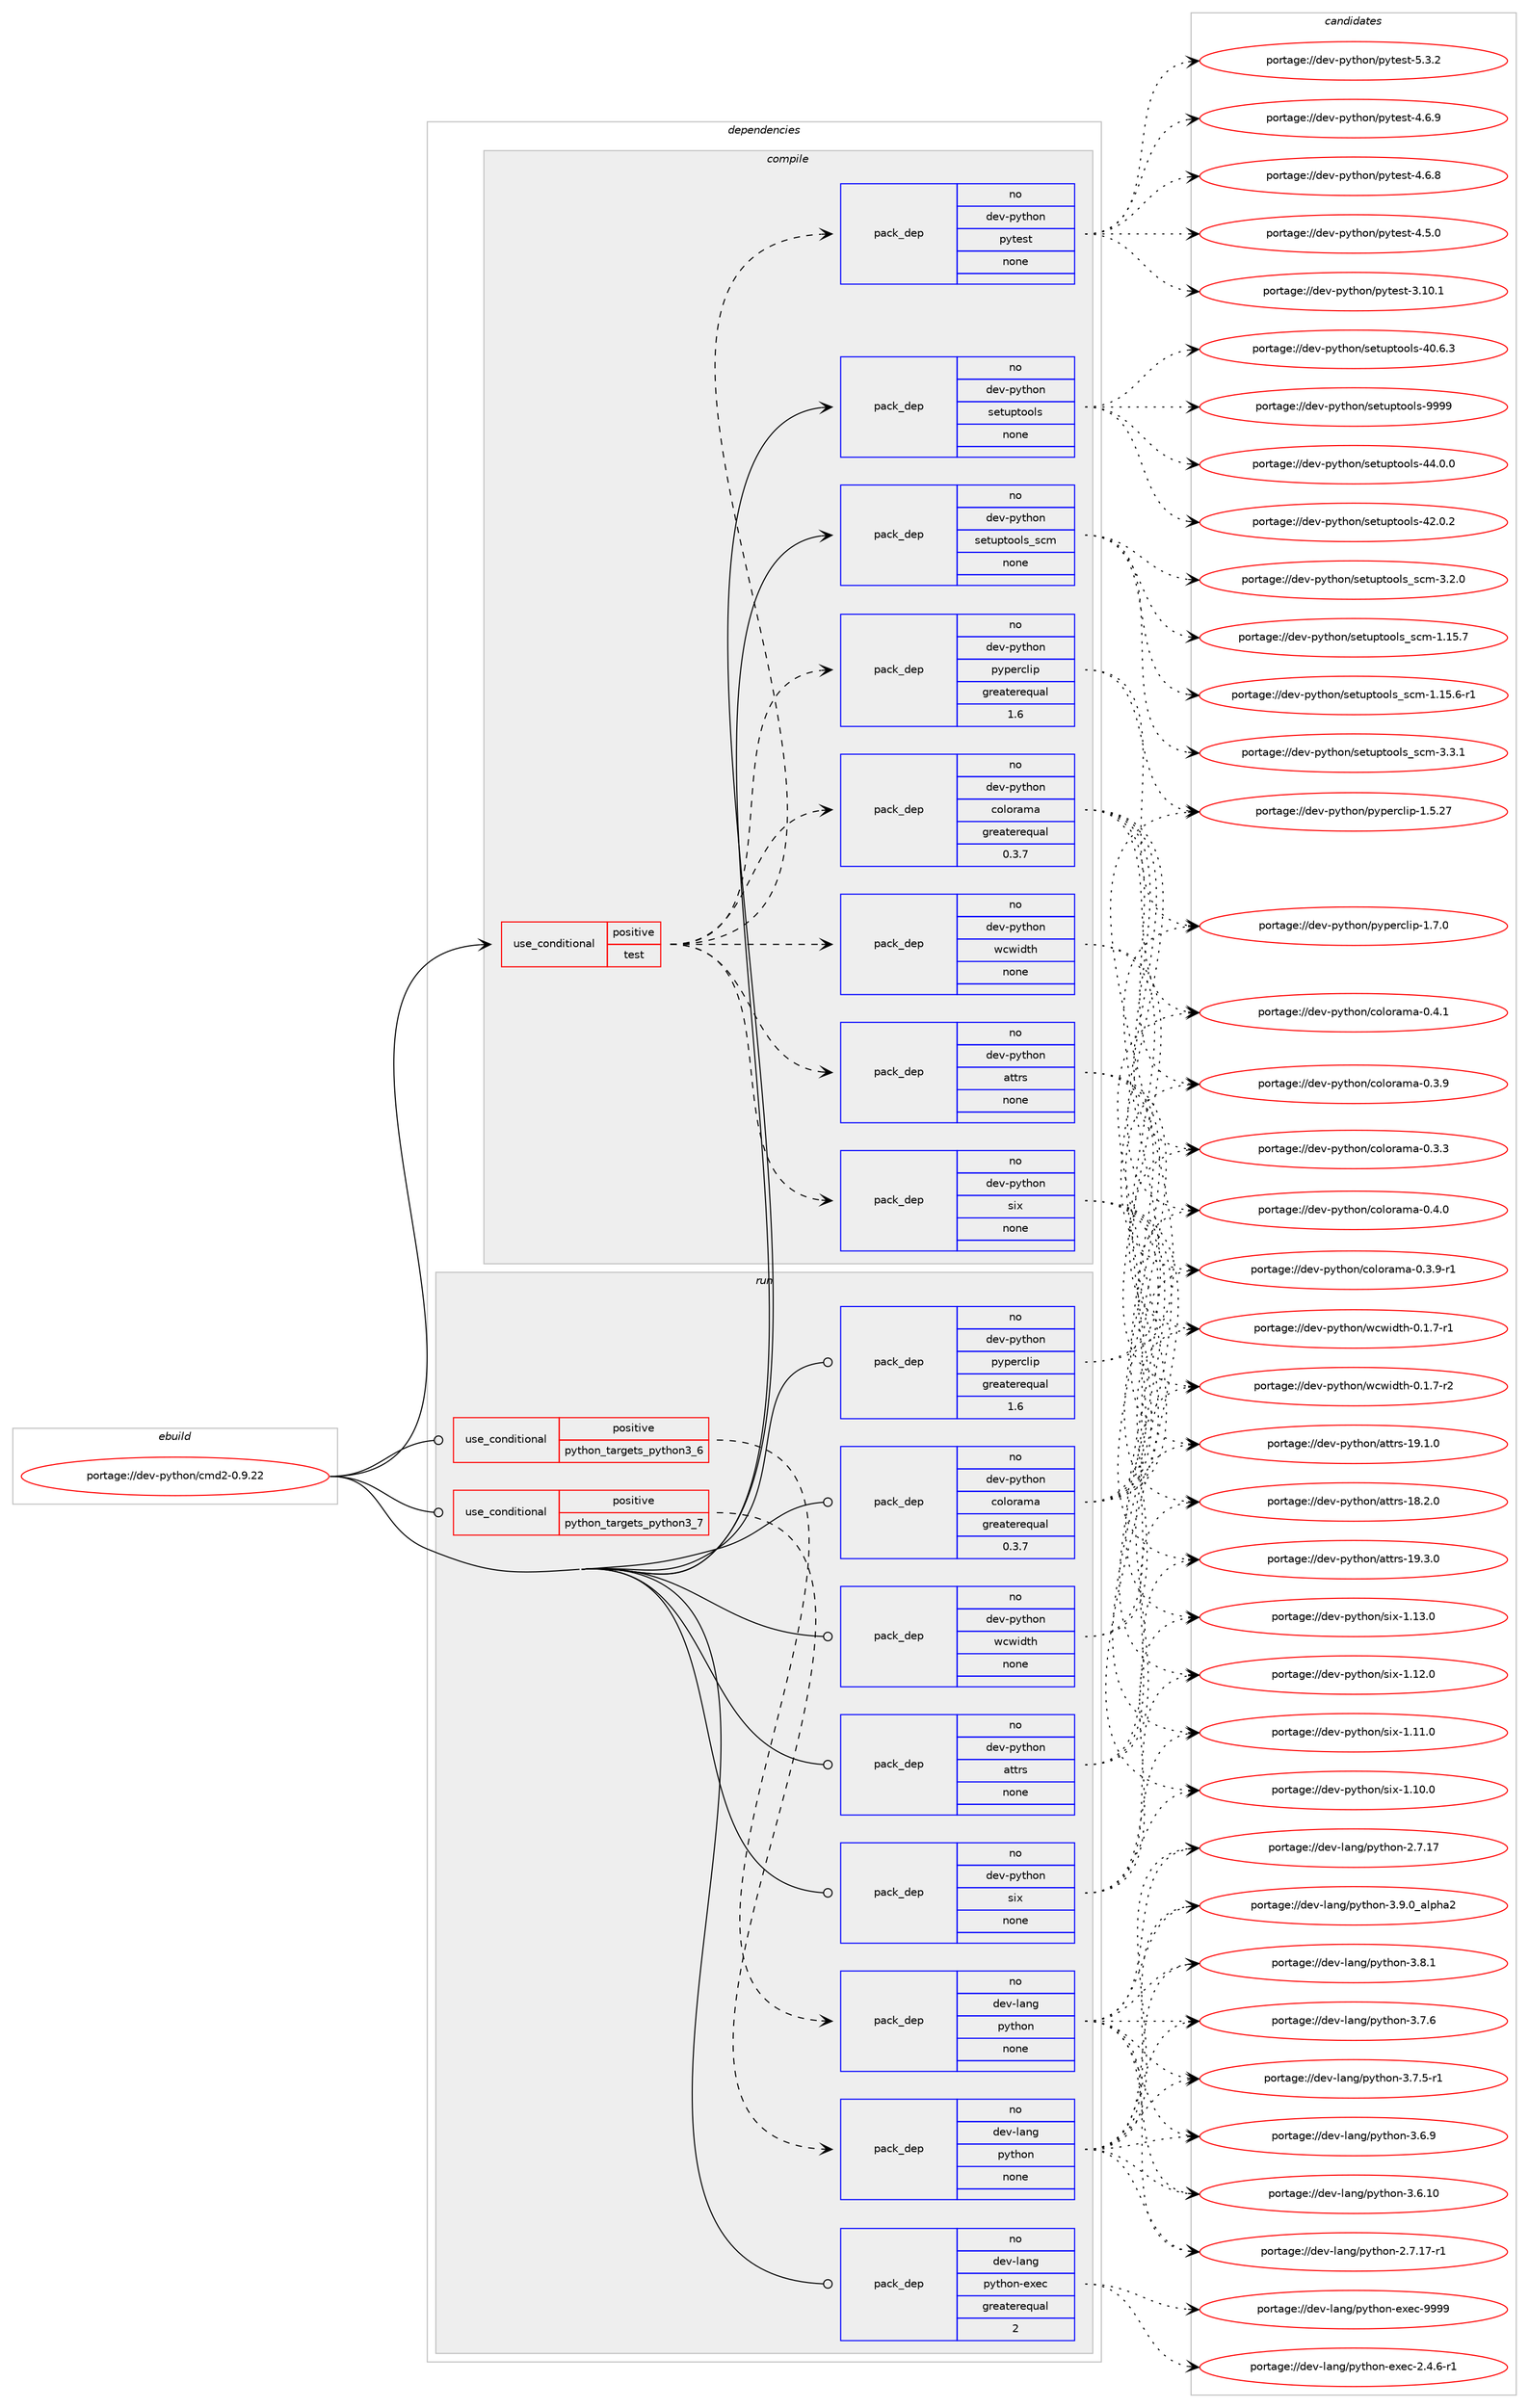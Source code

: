digraph prolog {

# *************
# Graph options
# *************

newrank=true;
concentrate=true;
compound=true;
graph [rankdir=LR,fontname=Helvetica,fontsize=10,ranksep=1.5];#, ranksep=2.5, nodesep=0.2];
edge  [arrowhead=vee];
node  [fontname=Helvetica,fontsize=10];

# **********
# The ebuild
# **********

subgraph cluster_leftcol {
color=gray;
label=<<i>ebuild</i>>;
id [label="portage://dev-python/cmd2-0.9.22", color=red, width=4, href="../dev-python/cmd2-0.9.22.svg"];
}

# ****************
# The dependencies
# ****************

subgraph cluster_midcol {
color=gray;
label=<<i>dependencies</i>>;
subgraph cluster_compile {
fillcolor="#eeeeee";
style=filled;
label=<<i>compile</i>>;
subgraph cond117585 {
dependency466536 [label=<<TABLE BORDER="0" CELLBORDER="1" CELLSPACING="0" CELLPADDING="4"><TR><TD ROWSPAN="3" CELLPADDING="10">use_conditional</TD></TR><TR><TD>positive</TD></TR><TR><TD>test</TD></TR></TABLE>>, shape=none, color=red];
subgraph pack343944 {
dependency466537 [label=<<TABLE BORDER="0" CELLBORDER="1" CELLSPACING="0" CELLPADDING="4" WIDTH="220"><TR><TD ROWSPAN="6" CELLPADDING="30">pack_dep</TD></TR><TR><TD WIDTH="110">no</TD></TR><TR><TD>dev-python</TD></TR><TR><TD>attrs</TD></TR><TR><TD>none</TD></TR><TR><TD></TD></TR></TABLE>>, shape=none, color=blue];
}
dependency466536:e -> dependency466537:w [weight=20,style="dashed",arrowhead="vee"];
subgraph pack343945 {
dependency466538 [label=<<TABLE BORDER="0" CELLBORDER="1" CELLSPACING="0" CELLPADDING="4" WIDTH="220"><TR><TD ROWSPAN="6" CELLPADDING="30">pack_dep</TD></TR><TR><TD WIDTH="110">no</TD></TR><TR><TD>dev-python</TD></TR><TR><TD>colorama</TD></TR><TR><TD>greaterequal</TD></TR><TR><TD>0.3.7</TD></TR></TABLE>>, shape=none, color=blue];
}
dependency466536:e -> dependency466538:w [weight=20,style="dashed",arrowhead="vee"];
subgraph pack343946 {
dependency466539 [label=<<TABLE BORDER="0" CELLBORDER="1" CELLSPACING="0" CELLPADDING="4" WIDTH="220"><TR><TD ROWSPAN="6" CELLPADDING="30">pack_dep</TD></TR><TR><TD WIDTH="110">no</TD></TR><TR><TD>dev-python</TD></TR><TR><TD>pyperclip</TD></TR><TR><TD>greaterequal</TD></TR><TR><TD>1.6</TD></TR></TABLE>>, shape=none, color=blue];
}
dependency466536:e -> dependency466539:w [weight=20,style="dashed",arrowhead="vee"];
subgraph pack343947 {
dependency466540 [label=<<TABLE BORDER="0" CELLBORDER="1" CELLSPACING="0" CELLPADDING="4" WIDTH="220"><TR><TD ROWSPAN="6" CELLPADDING="30">pack_dep</TD></TR><TR><TD WIDTH="110">no</TD></TR><TR><TD>dev-python</TD></TR><TR><TD>six</TD></TR><TR><TD>none</TD></TR><TR><TD></TD></TR></TABLE>>, shape=none, color=blue];
}
dependency466536:e -> dependency466540:w [weight=20,style="dashed",arrowhead="vee"];
subgraph pack343948 {
dependency466541 [label=<<TABLE BORDER="0" CELLBORDER="1" CELLSPACING="0" CELLPADDING="4" WIDTH="220"><TR><TD ROWSPAN="6" CELLPADDING="30">pack_dep</TD></TR><TR><TD WIDTH="110">no</TD></TR><TR><TD>dev-python</TD></TR><TR><TD>wcwidth</TD></TR><TR><TD>none</TD></TR><TR><TD></TD></TR></TABLE>>, shape=none, color=blue];
}
dependency466536:e -> dependency466541:w [weight=20,style="dashed",arrowhead="vee"];
subgraph pack343949 {
dependency466542 [label=<<TABLE BORDER="0" CELLBORDER="1" CELLSPACING="0" CELLPADDING="4" WIDTH="220"><TR><TD ROWSPAN="6" CELLPADDING="30">pack_dep</TD></TR><TR><TD WIDTH="110">no</TD></TR><TR><TD>dev-python</TD></TR><TR><TD>pytest</TD></TR><TR><TD>none</TD></TR><TR><TD></TD></TR></TABLE>>, shape=none, color=blue];
}
dependency466536:e -> dependency466542:w [weight=20,style="dashed",arrowhead="vee"];
}
id:e -> dependency466536:w [weight=20,style="solid",arrowhead="vee"];
subgraph pack343950 {
dependency466543 [label=<<TABLE BORDER="0" CELLBORDER="1" CELLSPACING="0" CELLPADDING="4" WIDTH="220"><TR><TD ROWSPAN="6" CELLPADDING="30">pack_dep</TD></TR><TR><TD WIDTH="110">no</TD></TR><TR><TD>dev-python</TD></TR><TR><TD>setuptools</TD></TR><TR><TD>none</TD></TR><TR><TD></TD></TR></TABLE>>, shape=none, color=blue];
}
id:e -> dependency466543:w [weight=20,style="solid",arrowhead="vee"];
subgraph pack343951 {
dependency466544 [label=<<TABLE BORDER="0" CELLBORDER="1" CELLSPACING="0" CELLPADDING="4" WIDTH="220"><TR><TD ROWSPAN="6" CELLPADDING="30">pack_dep</TD></TR><TR><TD WIDTH="110">no</TD></TR><TR><TD>dev-python</TD></TR><TR><TD>setuptools_scm</TD></TR><TR><TD>none</TD></TR><TR><TD></TD></TR></TABLE>>, shape=none, color=blue];
}
id:e -> dependency466544:w [weight=20,style="solid",arrowhead="vee"];
}
subgraph cluster_compileandrun {
fillcolor="#eeeeee";
style=filled;
label=<<i>compile and run</i>>;
}
subgraph cluster_run {
fillcolor="#eeeeee";
style=filled;
label=<<i>run</i>>;
subgraph cond117586 {
dependency466545 [label=<<TABLE BORDER="0" CELLBORDER="1" CELLSPACING="0" CELLPADDING="4"><TR><TD ROWSPAN="3" CELLPADDING="10">use_conditional</TD></TR><TR><TD>positive</TD></TR><TR><TD>python_targets_python3_6</TD></TR></TABLE>>, shape=none, color=red];
subgraph pack343952 {
dependency466546 [label=<<TABLE BORDER="0" CELLBORDER="1" CELLSPACING="0" CELLPADDING="4" WIDTH="220"><TR><TD ROWSPAN="6" CELLPADDING="30">pack_dep</TD></TR><TR><TD WIDTH="110">no</TD></TR><TR><TD>dev-lang</TD></TR><TR><TD>python</TD></TR><TR><TD>none</TD></TR><TR><TD></TD></TR></TABLE>>, shape=none, color=blue];
}
dependency466545:e -> dependency466546:w [weight=20,style="dashed",arrowhead="vee"];
}
id:e -> dependency466545:w [weight=20,style="solid",arrowhead="odot"];
subgraph cond117587 {
dependency466547 [label=<<TABLE BORDER="0" CELLBORDER="1" CELLSPACING="0" CELLPADDING="4"><TR><TD ROWSPAN="3" CELLPADDING="10">use_conditional</TD></TR><TR><TD>positive</TD></TR><TR><TD>python_targets_python3_7</TD></TR></TABLE>>, shape=none, color=red];
subgraph pack343953 {
dependency466548 [label=<<TABLE BORDER="0" CELLBORDER="1" CELLSPACING="0" CELLPADDING="4" WIDTH="220"><TR><TD ROWSPAN="6" CELLPADDING="30">pack_dep</TD></TR><TR><TD WIDTH="110">no</TD></TR><TR><TD>dev-lang</TD></TR><TR><TD>python</TD></TR><TR><TD>none</TD></TR><TR><TD></TD></TR></TABLE>>, shape=none, color=blue];
}
dependency466547:e -> dependency466548:w [weight=20,style="dashed",arrowhead="vee"];
}
id:e -> dependency466547:w [weight=20,style="solid",arrowhead="odot"];
subgraph pack343954 {
dependency466549 [label=<<TABLE BORDER="0" CELLBORDER="1" CELLSPACING="0" CELLPADDING="4" WIDTH="220"><TR><TD ROWSPAN="6" CELLPADDING="30">pack_dep</TD></TR><TR><TD WIDTH="110">no</TD></TR><TR><TD>dev-lang</TD></TR><TR><TD>python-exec</TD></TR><TR><TD>greaterequal</TD></TR><TR><TD>2</TD></TR></TABLE>>, shape=none, color=blue];
}
id:e -> dependency466549:w [weight=20,style="solid",arrowhead="odot"];
subgraph pack343955 {
dependency466550 [label=<<TABLE BORDER="0" CELLBORDER="1" CELLSPACING="0" CELLPADDING="4" WIDTH="220"><TR><TD ROWSPAN="6" CELLPADDING="30">pack_dep</TD></TR><TR><TD WIDTH="110">no</TD></TR><TR><TD>dev-python</TD></TR><TR><TD>attrs</TD></TR><TR><TD>none</TD></TR><TR><TD></TD></TR></TABLE>>, shape=none, color=blue];
}
id:e -> dependency466550:w [weight=20,style="solid",arrowhead="odot"];
subgraph pack343956 {
dependency466551 [label=<<TABLE BORDER="0" CELLBORDER="1" CELLSPACING="0" CELLPADDING="4" WIDTH="220"><TR><TD ROWSPAN="6" CELLPADDING="30">pack_dep</TD></TR><TR><TD WIDTH="110">no</TD></TR><TR><TD>dev-python</TD></TR><TR><TD>colorama</TD></TR><TR><TD>greaterequal</TD></TR><TR><TD>0.3.7</TD></TR></TABLE>>, shape=none, color=blue];
}
id:e -> dependency466551:w [weight=20,style="solid",arrowhead="odot"];
subgraph pack343957 {
dependency466552 [label=<<TABLE BORDER="0" CELLBORDER="1" CELLSPACING="0" CELLPADDING="4" WIDTH="220"><TR><TD ROWSPAN="6" CELLPADDING="30">pack_dep</TD></TR><TR><TD WIDTH="110">no</TD></TR><TR><TD>dev-python</TD></TR><TR><TD>pyperclip</TD></TR><TR><TD>greaterequal</TD></TR><TR><TD>1.6</TD></TR></TABLE>>, shape=none, color=blue];
}
id:e -> dependency466552:w [weight=20,style="solid",arrowhead="odot"];
subgraph pack343958 {
dependency466553 [label=<<TABLE BORDER="0" CELLBORDER="1" CELLSPACING="0" CELLPADDING="4" WIDTH="220"><TR><TD ROWSPAN="6" CELLPADDING="30">pack_dep</TD></TR><TR><TD WIDTH="110">no</TD></TR><TR><TD>dev-python</TD></TR><TR><TD>six</TD></TR><TR><TD>none</TD></TR><TR><TD></TD></TR></TABLE>>, shape=none, color=blue];
}
id:e -> dependency466553:w [weight=20,style="solid",arrowhead="odot"];
subgraph pack343959 {
dependency466554 [label=<<TABLE BORDER="0" CELLBORDER="1" CELLSPACING="0" CELLPADDING="4" WIDTH="220"><TR><TD ROWSPAN="6" CELLPADDING="30">pack_dep</TD></TR><TR><TD WIDTH="110">no</TD></TR><TR><TD>dev-python</TD></TR><TR><TD>wcwidth</TD></TR><TR><TD>none</TD></TR><TR><TD></TD></TR></TABLE>>, shape=none, color=blue];
}
id:e -> dependency466554:w [weight=20,style="solid",arrowhead="odot"];
}
}

# **************
# The candidates
# **************

subgraph cluster_choices {
rank=same;
color=gray;
label=<<i>candidates</i>>;

subgraph choice343944 {
color=black;
nodesep=1;
choice10010111845112121116104111110479711611611411545495746514648 [label="portage://dev-python/attrs-19.3.0", color=red, width=4,href="../dev-python/attrs-19.3.0.svg"];
choice10010111845112121116104111110479711611611411545495746494648 [label="portage://dev-python/attrs-19.1.0", color=red, width=4,href="../dev-python/attrs-19.1.0.svg"];
choice10010111845112121116104111110479711611611411545495646504648 [label="portage://dev-python/attrs-18.2.0", color=red, width=4,href="../dev-python/attrs-18.2.0.svg"];
dependency466537:e -> choice10010111845112121116104111110479711611611411545495746514648:w [style=dotted,weight="100"];
dependency466537:e -> choice10010111845112121116104111110479711611611411545495746494648:w [style=dotted,weight="100"];
dependency466537:e -> choice10010111845112121116104111110479711611611411545495646504648:w [style=dotted,weight="100"];
}
subgraph choice343945 {
color=black;
nodesep=1;
choice1001011184511212111610411111047991111081111149710997454846524649 [label="portage://dev-python/colorama-0.4.1", color=red, width=4,href="../dev-python/colorama-0.4.1.svg"];
choice1001011184511212111610411111047991111081111149710997454846524648 [label="portage://dev-python/colorama-0.4.0", color=red, width=4,href="../dev-python/colorama-0.4.0.svg"];
choice10010111845112121116104111110479911110811111497109974548465146574511449 [label="portage://dev-python/colorama-0.3.9-r1", color=red, width=4,href="../dev-python/colorama-0.3.9-r1.svg"];
choice1001011184511212111610411111047991111081111149710997454846514657 [label="portage://dev-python/colorama-0.3.9", color=red, width=4,href="../dev-python/colorama-0.3.9.svg"];
choice1001011184511212111610411111047991111081111149710997454846514651 [label="portage://dev-python/colorama-0.3.3", color=red, width=4,href="../dev-python/colorama-0.3.3.svg"];
dependency466538:e -> choice1001011184511212111610411111047991111081111149710997454846524649:w [style=dotted,weight="100"];
dependency466538:e -> choice1001011184511212111610411111047991111081111149710997454846524648:w [style=dotted,weight="100"];
dependency466538:e -> choice10010111845112121116104111110479911110811111497109974548465146574511449:w [style=dotted,weight="100"];
dependency466538:e -> choice1001011184511212111610411111047991111081111149710997454846514657:w [style=dotted,weight="100"];
dependency466538:e -> choice1001011184511212111610411111047991111081111149710997454846514651:w [style=dotted,weight="100"];
}
subgraph choice343946 {
color=black;
nodesep=1;
choice100101118451121211161041111104711212111210111499108105112454946554648 [label="portage://dev-python/pyperclip-1.7.0", color=red, width=4,href="../dev-python/pyperclip-1.7.0.svg"];
choice10010111845112121116104111110471121211121011149910810511245494653465055 [label="portage://dev-python/pyperclip-1.5.27", color=red, width=4,href="../dev-python/pyperclip-1.5.27.svg"];
dependency466539:e -> choice100101118451121211161041111104711212111210111499108105112454946554648:w [style=dotted,weight="100"];
dependency466539:e -> choice10010111845112121116104111110471121211121011149910810511245494653465055:w [style=dotted,weight="100"];
}
subgraph choice343947 {
color=black;
nodesep=1;
choice100101118451121211161041111104711510512045494649514648 [label="portage://dev-python/six-1.13.0", color=red, width=4,href="../dev-python/six-1.13.0.svg"];
choice100101118451121211161041111104711510512045494649504648 [label="portage://dev-python/six-1.12.0", color=red, width=4,href="../dev-python/six-1.12.0.svg"];
choice100101118451121211161041111104711510512045494649494648 [label="portage://dev-python/six-1.11.0", color=red, width=4,href="../dev-python/six-1.11.0.svg"];
choice100101118451121211161041111104711510512045494649484648 [label="portage://dev-python/six-1.10.0", color=red, width=4,href="../dev-python/six-1.10.0.svg"];
dependency466540:e -> choice100101118451121211161041111104711510512045494649514648:w [style=dotted,weight="100"];
dependency466540:e -> choice100101118451121211161041111104711510512045494649504648:w [style=dotted,weight="100"];
dependency466540:e -> choice100101118451121211161041111104711510512045494649494648:w [style=dotted,weight="100"];
dependency466540:e -> choice100101118451121211161041111104711510512045494649484648:w [style=dotted,weight="100"];
}
subgraph choice343948 {
color=black;
nodesep=1;
choice1001011184511212111610411111047119991191051001161044548464946554511450 [label="portage://dev-python/wcwidth-0.1.7-r2", color=red, width=4,href="../dev-python/wcwidth-0.1.7-r2.svg"];
choice1001011184511212111610411111047119991191051001161044548464946554511449 [label="portage://dev-python/wcwidth-0.1.7-r1", color=red, width=4,href="../dev-python/wcwidth-0.1.7-r1.svg"];
dependency466541:e -> choice1001011184511212111610411111047119991191051001161044548464946554511450:w [style=dotted,weight="100"];
dependency466541:e -> choice1001011184511212111610411111047119991191051001161044548464946554511449:w [style=dotted,weight="100"];
}
subgraph choice343949 {
color=black;
nodesep=1;
choice1001011184511212111610411111047112121116101115116455346514650 [label="portage://dev-python/pytest-5.3.2", color=red, width=4,href="../dev-python/pytest-5.3.2.svg"];
choice1001011184511212111610411111047112121116101115116455246544657 [label="portage://dev-python/pytest-4.6.9", color=red, width=4,href="../dev-python/pytest-4.6.9.svg"];
choice1001011184511212111610411111047112121116101115116455246544656 [label="portage://dev-python/pytest-4.6.8", color=red, width=4,href="../dev-python/pytest-4.6.8.svg"];
choice1001011184511212111610411111047112121116101115116455246534648 [label="portage://dev-python/pytest-4.5.0", color=red, width=4,href="../dev-python/pytest-4.5.0.svg"];
choice100101118451121211161041111104711212111610111511645514649484649 [label="portage://dev-python/pytest-3.10.1", color=red, width=4,href="../dev-python/pytest-3.10.1.svg"];
dependency466542:e -> choice1001011184511212111610411111047112121116101115116455346514650:w [style=dotted,weight="100"];
dependency466542:e -> choice1001011184511212111610411111047112121116101115116455246544657:w [style=dotted,weight="100"];
dependency466542:e -> choice1001011184511212111610411111047112121116101115116455246544656:w [style=dotted,weight="100"];
dependency466542:e -> choice1001011184511212111610411111047112121116101115116455246534648:w [style=dotted,weight="100"];
dependency466542:e -> choice100101118451121211161041111104711212111610111511645514649484649:w [style=dotted,weight="100"];
}
subgraph choice343950 {
color=black;
nodesep=1;
choice10010111845112121116104111110471151011161171121161111111081154557575757 [label="portage://dev-python/setuptools-9999", color=red, width=4,href="../dev-python/setuptools-9999.svg"];
choice100101118451121211161041111104711510111611711211611111110811545525246484648 [label="portage://dev-python/setuptools-44.0.0", color=red, width=4,href="../dev-python/setuptools-44.0.0.svg"];
choice100101118451121211161041111104711510111611711211611111110811545525046484650 [label="portage://dev-python/setuptools-42.0.2", color=red, width=4,href="../dev-python/setuptools-42.0.2.svg"];
choice100101118451121211161041111104711510111611711211611111110811545524846544651 [label="portage://dev-python/setuptools-40.6.3", color=red, width=4,href="../dev-python/setuptools-40.6.3.svg"];
dependency466543:e -> choice10010111845112121116104111110471151011161171121161111111081154557575757:w [style=dotted,weight="100"];
dependency466543:e -> choice100101118451121211161041111104711510111611711211611111110811545525246484648:w [style=dotted,weight="100"];
dependency466543:e -> choice100101118451121211161041111104711510111611711211611111110811545525046484650:w [style=dotted,weight="100"];
dependency466543:e -> choice100101118451121211161041111104711510111611711211611111110811545524846544651:w [style=dotted,weight="100"];
}
subgraph choice343951 {
color=black;
nodesep=1;
choice10010111845112121116104111110471151011161171121161111111081159511599109455146514649 [label="portage://dev-python/setuptools_scm-3.3.1", color=red, width=4,href="../dev-python/setuptools_scm-3.3.1.svg"];
choice10010111845112121116104111110471151011161171121161111111081159511599109455146504648 [label="portage://dev-python/setuptools_scm-3.2.0", color=red, width=4,href="../dev-python/setuptools_scm-3.2.0.svg"];
choice1001011184511212111610411111047115101116117112116111111108115951159910945494649534655 [label="portage://dev-python/setuptools_scm-1.15.7", color=red, width=4,href="../dev-python/setuptools_scm-1.15.7.svg"];
choice10010111845112121116104111110471151011161171121161111111081159511599109454946495346544511449 [label="portage://dev-python/setuptools_scm-1.15.6-r1", color=red, width=4,href="../dev-python/setuptools_scm-1.15.6-r1.svg"];
dependency466544:e -> choice10010111845112121116104111110471151011161171121161111111081159511599109455146514649:w [style=dotted,weight="100"];
dependency466544:e -> choice10010111845112121116104111110471151011161171121161111111081159511599109455146504648:w [style=dotted,weight="100"];
dependency466544:e -> choice1001011184511212111610411111047115101116117112116111111108115951159910945494649534655:w [style=dotted,weight="100"];
dependency466544:e -> choice10010111845112121116104111110471151011161171121161111111081159511599109454946495346544511449:w [style=dotted,weight="100"];
}
subgraph choice343952 {
color=black;
nodesep=1;
choice10010111845108971101034711212111610411111045514657464895971081121049750 [label="portage://dev-lang/python-3.9.0_alpha2", color=red, width=4,href="../dev-lang/python-3.9.0_alpha2.svg"];
choice100101118451089711010347112121116104111110455146564649 [label="portage://dev-lang/python-3.8.1", color=red, width=4,href="../dev-lang/python-3.8.1.svg"];
choice100101118451089711010347112121116104111110455146554654 [label="portage://dev-lang/python-3.7.6", color=red, width=4,href="../dev-lang/python-3.7.6.svg"];
choice1001011184510897110103471121211161041111104551465546534511449 [label="portage://dev-lang/python-3.7.5-r1", color=red, width=4,href="../dev-lang/python-3.7.5-r1.svg"];
choice100101118451089711010347112121116104111110455146544657 [label="portage://dev-lang/python-3.6.9", color=red, width=4,href="../dev-lang/python-3.6.9.svg"];
choice10010111845108971101034711212111610411111045514654464948 [label="portage://dev-lang/python-3.6.10", color=red, width=4,href="../dev-lang/python-3.6.10.svg"];
choice100101118451089711010347112121116104111110455046554649554511449 [label="portage://dev-lang/python-2.7.17-r1", color=red, width=4,href="../dev-lang/python-2.7.17-r1.svg"];
choice10010111845108971101034711212111610411111045504655464955 [label="portage://dev-lang/python-2.7.17", color=red, width=4,href="../dev-lang/python-2.7.17.svg"];
dependency466546:e -> choice10010111845108971101034711212111610411111045514657464895971081121049750:w [style=dotted,weight="100"];
dependency466546:e -> choice100101118451089711010347112121116104111110455146564649:w [style=dotted,weight="100"];
dependency466546:e -> choice100101118451089711010347112121116104111110455146554654:w [style=dotted,weight="100"];
dependency466546:e -> choice1001011184510897110103471121211161041111104551465546534511449:w [style=dotted,weight="100"];
dependency466546:e -> choice100101118451089711010347112121116104111110455146544657:w [style=dotted,weight="100"];
dependency466546:e -> choice10010111845108971101034711212111610411111045514654464948:w [style=dotted,weight="100"];
dependency466546:e -> choice100101118451089711010347112121116104111110455046554649554511449:w [style=dotted,weight="100"];
dependency466546:e -> choice10010111845108971101034711212111610411111045504655464955:w [style=dotted,weight="100"];
}
subgraph choice343953 {
color=black;
nodesep=1;
choice10010111845108971101034711212111610411111045514657464895971081121049750 [label="portage://dev-lang/python-3.9.0_alpha2", color=red, width=4,href="../dev-lang/python-3.9.0_alpha2.svg"];
choice100101118451089711010347112121116104111110455146564649 [label="portage://dev-lang/python-3.8.1", color=red, width=4,href="../dev-lang/python-3.8.1.svg"];
choice100101118451089711010347112121116104111110455146554654 [label="portage://dev-lang/python-3.7.6", color=red, width=4,href="../dev-lang/python-3.7.6.svg"];
choice1001011184510897110103471121211161041111104551465546534511449 [label="portage://dev-lang/python-3.7.5-r1", color=red, width=4,href="../dev-lang/python-3.7.5-r1.svg"];
choice100101118451089711010347112121116104111110455146544657 [label="portage://dev-lang/python-3.6.9", color=red, width=4,href="../dev-lang/python-3.6.9.svg"];
choice10010111845108971101034711212111610411111045514654464948 [label="portage://dev-lang/python-3.6.10", color=red, width=4,href="../dev-lang/python-3.6.10.svg"];
choice100101118451089711010347112121116104111110455046554649554511449 [label="portage://dev-lang/python-2.7.17-r1", color=red, width=4,href="../dev-lang/python-2.7.17-r1.svg"];
choice10010111845108971101034711212111610411111045504655464955 [label="portage://dev-lang/python-2.7.17", color=red, width=4,href="../dev-lang/python-2.7.17.svg"];
dependency466548:e -> choice10010111845108971101034711212111610411111045514657464895971081121049750:w [style=dotted,weight="100"];
dependency466548:e -> choice100101118451089711010347112121116104111110455146564649:w [style=dotted,weight="100"];
dependency466548:e -> choice100101118451089711010347112121116104111110455146554654:w [style=dotted,weight="100"];
dependency466548:e -> choice1001011184510897110103471121211161041111104551465546534511449:w [style=dotted,weight="100"];
dependency466548:e -> choice100101118451089711010347112121116104111110455146544657:w [style=dotted,weight="100"];
dependency466548:e -> choice10010111845108971101034711212111610411111045514654464948:w [style=dotted,weight="100"];
dependency466548:e -> choice100101118451089711010347112121116104111110455046554649554511449:w [style=dotted,weight="100"];
dependency466548:e -> choice10010111845108971101034711212111610411111045504655464955:w [style=dotted,weight="100"];
}
subgraph choice343954 {
color=black;
nodesep=1;
choice10010111845108971101034711212111610411111045101120101994557575757 [label="portage://dev-lang/python-exec-9999", color=red, width=4,href="../dev-lang/python-exec-9999.svg"];
choice10010111845108971101034711212111610411111045101120101994550465246544511449 [label="portage://dev-lang/python-exec-2.4.6-r1", color=red, width=4,href="../dev-lang/python-exec-2.4.6-r1.svg"];
dependency466549:e -> choice10010111845108971101034711212111610411111045101120101994557575757:w [style=dotted,weight="100"];
dependency466549:e -> choice10010111845108971101034711212111610411111045101120101994550465246544511449:w [style=dotted,weight="100"];
}
subgraph choice343955 {
color=black;
nodesep=1;
choice10010111845112121116104111110479711611611411545495746514648 [label="portage://dev-python/attrs-19.3.0", color=red, width=4,href="../dev-python/attrs-19.3.0.svg"];
choice10010111845112121116104111110479711611611411545495746494648 [label="portage://dev-python/attrs-19.1.0", color=red, width=4,href="../dev-python/attrs-19.1.0.svg"];
choice10010111845112121116104111110479711611611411545495646504648 [label="portage://dev-python/attrs-18.2.0", color=red, width=4,href="../dev-python/attrs-18.2.0.svg"];
dependency466550:e -> choice10010111845112121116104111110479711611611411545495746514648:w [style=dotted,weight="100"];
dependency466550:e -> choice10010111845112121116104111110479711611611411545495746494648:w [style=dotted,weight="100"];
dependency466550:e -> choice10010111845112121116104111110479711611611411545495646504648:w [style=dotted,weight="100"];
}
subgraph choice343956 {
color=black;
nodesep=1;
choice1001011184511212111610411111047991111081111149710997454846524649 [label="portage://dev-python/colorama-0.4.1", color=red, width=4,href="../dev-python/colorama-0.4.1.svg"];
choice1001011184511212111610411111047991111081111149710997454846524648 [label="portage://dev-python/colorama-0.4.0", color=red, width=4,href="../dev-python/colorama-0.4.0.svg"];
choice10010111845112121116104111110479911110811111497109974548465146574511449 [label="portage://dev-python/colorama-0.3.9-r1", color=red, width=4,href="../dev-python/colorama-0.3.9-r1.svg"];
choice1001011184511212111610411111047991111081111149710997454846514657 [label="portage://dev-python/colorama-0.3.9", color=red, width=4,href="../dev-python/colorama-0.3.9.svg"];
choice1001011184511212111610411111047991111081111149710997454846514651 [label="portage://dev-python/colorama-0.3.3", color=red, width=4,href="../dev-python/colorama-0.3.3.svg"];
dependency466551:e -> choice1001011184511212111610411111047991111081111149710997454846524649:w [style=dotted,weight="100"];
dependency466551:e -> choice1001011184511212111610411111047991111081111149710997454846524648:w [style=dotted,weight="100"];
dependency466551:e -> choice10010111845112121116104111110479911110811111497109974548465146574511449:w [style=dotted,weight="100"];
dependency466551:e -> choice1001011184511212111610411111047991111081111149710997454846514657:w [style=dotted,weight="100"];
dependency466551:e -> choice1001011184511212111610411111047991111081111149710997454846514651:w [style=dotted,weight="100"];
}
subgraph choice343957 {
color=black;
nodesep=1;
choice100101118451121211161041111104711212111210111499108105112454946554648 [label="portage://dev-python/pyperclip-1.7.0", color=red, width=4,href="../dev-python/pyperclip-1.7.0.svg"];
choice10010111845112121116104111110471121211121011149910810511245494653465055 [label="portage://dev-python/pyperclip-1.5.27", color=red, width=4,href="../dev-python/pyperclip-1.5.27.svg"];
dependency466552:e -> choice100101118451121211161041111104711212111210111499108105112454946554648:w [style=dotted,weight="100"];
dependency466552:e -> choice10010111845112121116104111110471121211121011149910810511245494653465055:w [style=dotted,weight="100"];
}
subgraph choice343958 {
color=black;
nodesep=1;
choice100101118451121211161041111104711510512045494649514648 [label="portage://dev-python/six-1.13.0", color=red, width=4,href="../dev-python/six-1.13.0.svg"];
choice100101118451121211161041111104711510512045494649504648 [label="portage://dev-python/six-1.12.0", color=red, width=4,href="../dev-python/six-1.12.0.svg"];
choice100101118451121211161041111104711510512045494649494648 [label="portage://dev-python/six-1.11.0", color=red, width=4,href="../dev-python/six-1.11.0.svg"];
choice100101118451121211161041111104711510512045494649484648 [label="portage://dev-python/six-1.10.0", color=red, width=4,href="../dev-python/six-1.10.0.svg"];
dependency466553:e -> choice100101118451121211161041111104711510512045494649514648:w [style=dotted,weight="100"];
dependency466553:e -> choice100101118451121211161041111104711510512045494649504648:w [style=dotted,weight="100"];
dependency466553:e -> choice100101118451121211161041111104711510512045494649494648:w [style=dotted,weight="100"];
dependency466553:e -> choice100101118451121211161041111104711510512045494649484648:w [style=dotted,weight="100"];
}
subgraph choice343959 {
color=black;
nodesep=1;
choice1001011184511212111610411111047119991191051001161044548464946554511450 [label="portage://dev-python/wcwidth-0.1.7-r2", color=red, width=4,href="../dev-python/wcwidth-0.1.7-r2.svg"];
choice1001011184511212111610411111047119991191051001161044548464946554511449 [label="portage://dev-python/wcwidth-0.1.7-r1", color=red, width=4,href="../dev-python/wcwidth-0.1.7-r1.svg"];
dependency466554:e -> choice1001011184511212111610411111047119991191051001161044548464946554511450:w [style=dotted,weight="100"];
dependency466554:e -> choice1001011184511212111610411111047119991191051001161044548464946554511449:w [style=dotted,weight="100"];
}
}

}
